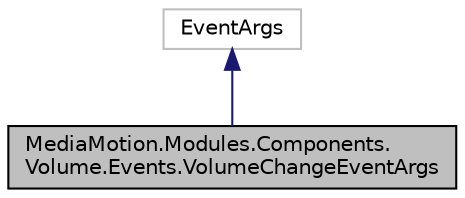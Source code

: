 digraph "MediaMotion.Modules.Components.Volume.Events.VolumeChangeEventArgs"
{
  edge [fontname="Helvetica",fontsize="10",labelfontname="Helvetica",labelfontsize="10"];
  node [fontname="Helvetica",fontsize="10",shape=record];
  Node1 [label="MediaMotion.Modules.Components.\lVolume.Events.VolumeChangeEventArgs",height=0.2,width=0.4,color="black", fillcolor="grey75", style="filled", fontcolor="black"];
  Node2 -> Node1 [dir="back",color="midnightblue",fontsize="10",style="solid"];
  Node2 [label="EventArgs",height=0.2,width=0.4,color="grey75", fillcolor="white", style="filled"];
}
